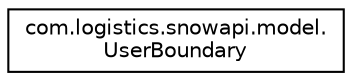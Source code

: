 digraph "Graphical Class Hierarchy"
{
 // LATEX_PDF_SIZE
  edge [fontname="Helvetica",fontsize="10",labelfontname="Helvetica",labelfontsize="10"];
  node [fontname="Helvetica",fontsize="10",shape=record];
  rankdir="LR";
  Node0 [label="com.logistics.snowapi.model.\lUserBoundary",height=0.2,width=0.4,color="black", fillcolor="white", style="filled",URL="$classcom_1_1logistics_1_1snowapi_1_1model_1_1UserBoundary.html",tooltip=" "];
}
